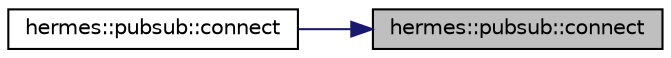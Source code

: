 digraph "hermes::pubsub::connect"
{
 // LATEX_PDF_SIZE
  edge [fontname="Helvetica",fontsize="10",labelfontname="Helvetica",labelfontsize="10"];
  node [fontname="Helvetica",fontsize="10",shape=record];
  rankdir="RL";
  Node1 [label="hermes::pubsub::connect",height=0.2,width=0.4,color="black", fillcolor="grey75", style="filled", fontcolor="black",tooltip="Connects to the Hermes instance."];
  Node1 -> Node2 [dir="back",color="midnightblue",fontsize="10",style="solid",fontname="Helvetica"];
  Node2 [label="hermes::pubsub::connect",height=0.2,width=0.4,color="black", fillcolor="white", style="filled",URL="$namespacehermes_1_1pubsub.html#a2bb9942867a58decef53cf80533540a6",tooltip="Connects to the Hermes instance."];
}
